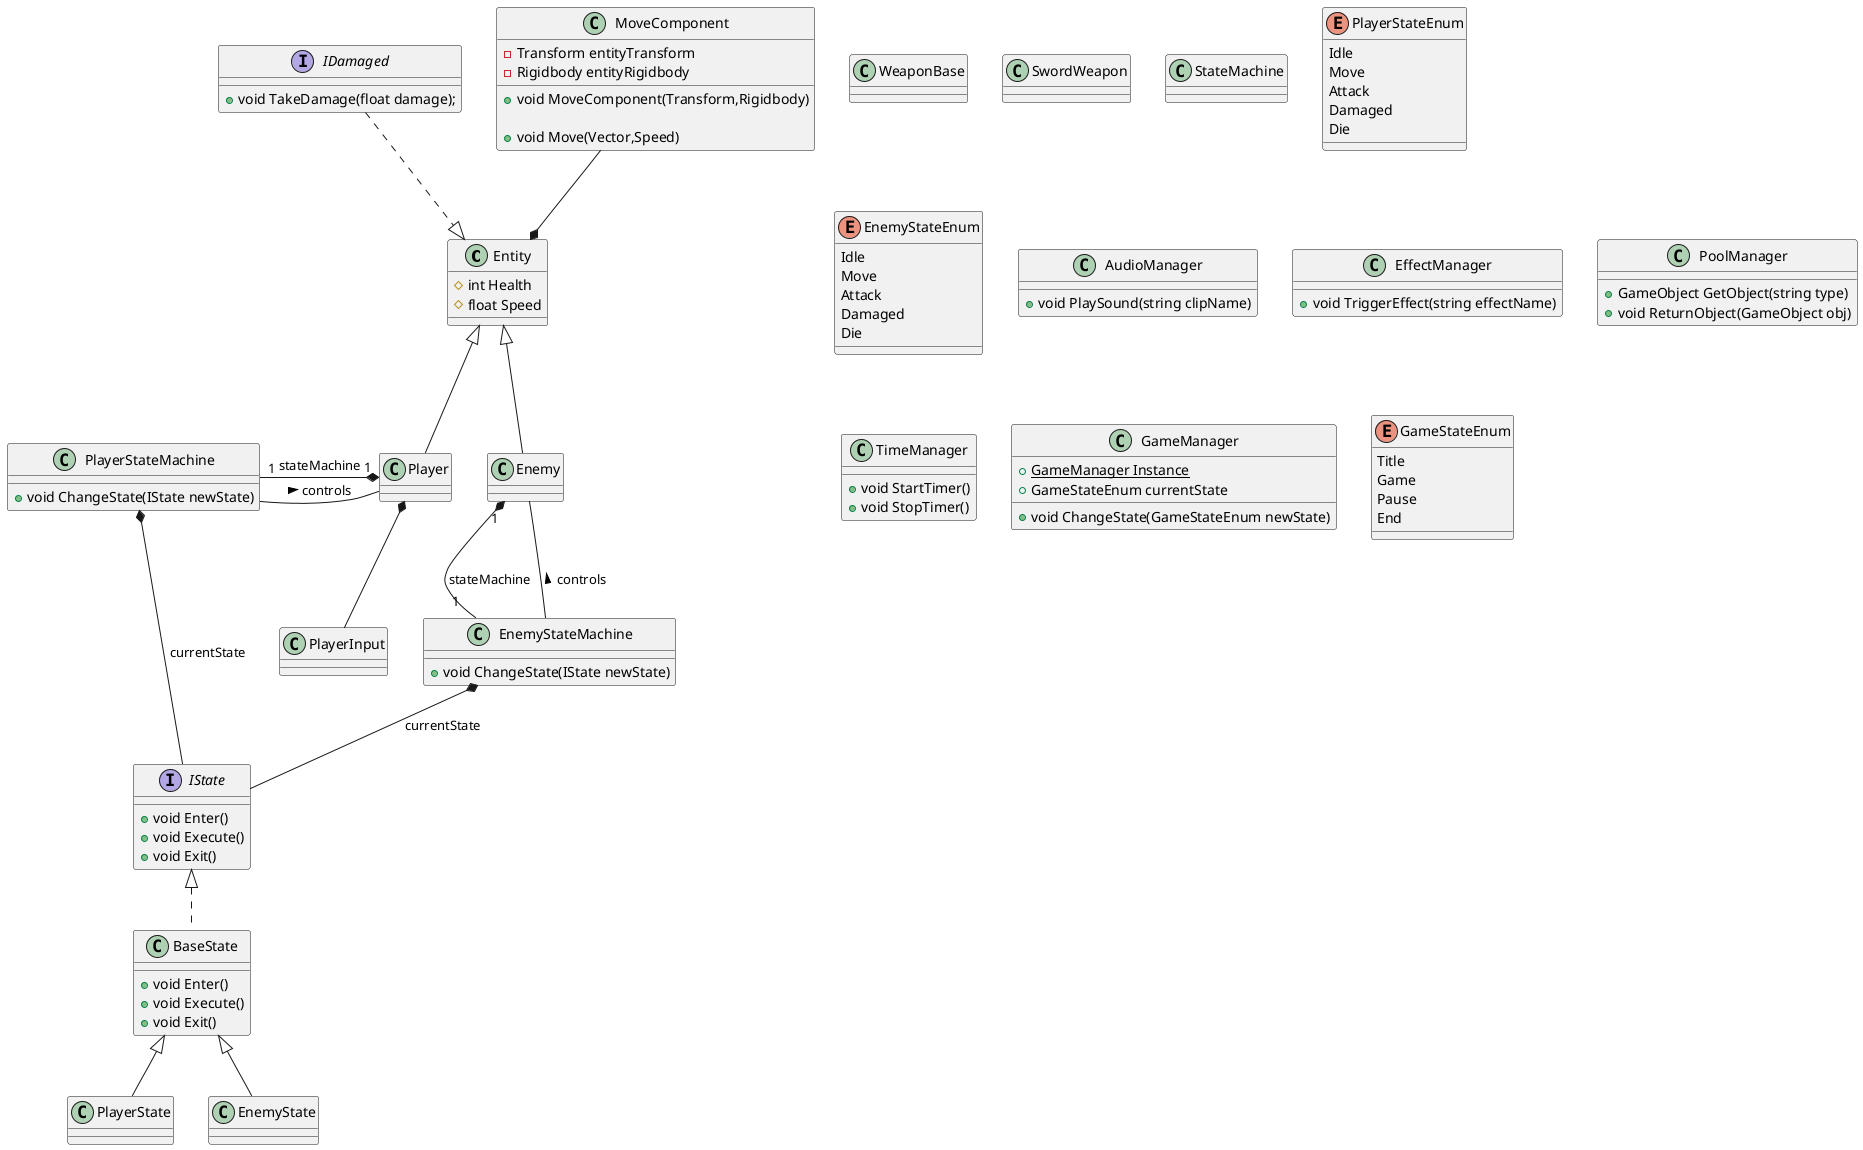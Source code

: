 @startuml TopDown
' キャラクターとそのステートマシン
class Entity {
    #int Health
    #float Speed
}

class Player {
}

class Enemy {
}

class PlayerInput{

}

class MoveComponent{    
    -Transform entityTransform
    -Rigidbody entityRigidbody
    +void MoveComponent(Transform,Rigidbody)

    +void Move(Vector,Speed)
}

interface IDamaged{
    +void TakeDamage(float damage);
}

Entity *-up- MoveComponent
Entity <|.up. IDamaged

Entity <|-- Player
Entity <|-- Enemy

Player *-down- PlayerInput

interface IState {
    +void Enter()
    +void Execute()
    +void Exit()
}

class BaseState {
    +void Enter()
    +void Execute()
    +void Exit()
}


' 武器ベース
class WeaponBase{

}
' 剣
class SwordWeapon{
    
}

class StateMachine{

}

BaseState .up.|> IState

class PlayerState {
}

enum PlayerStateEnum{
    Idle
    Move
    Attack
    Damaged
    Die
}

class EnemyState {
}

enum EnemyStateEnum{
    Idle
    Move
    Attack
    Damaged
    Die
}

PlayerState -up-|> BaseState
EnemyState -up-|> BaseState

class PlayerStateMachine {
    +void ChangeState(IState newState)
}

class EnemyStateMachine {
    +void ChangeState(IState newState)
}

PlayerStateMachine -right- Player : controls >
EnemyStateMachine -- Enemy : controls >

Player "1" *-- "1" PlayerStateMachine : stateMachine
Enemy "1" *-- "1" EnemyStateMachine : stateMachine

PlayerStateMachine *-- IState : currentState
EnemyStateMachine *-- IState : currentState

' マネージャー
class AudioManager {
    +void PlaySound(string clipName)
}

class EffectManager {
    +void TriggerEffect(string effectName)
}

class PoolManager {
    +GameObject GetObject(string type)
    +void ReturnObject(GameObject obj)
}

class TimeManager {
    +void StartTimer()
    +void StopTimer()
}

class GameManager {
    {static} +GameManager Instance
    +GameStateEnum currentState
    +void ChangeState(GameStateEnum newState)
}

enum GameStateEnum{
    Title
    Game
    Pause
    End
}

@enduml